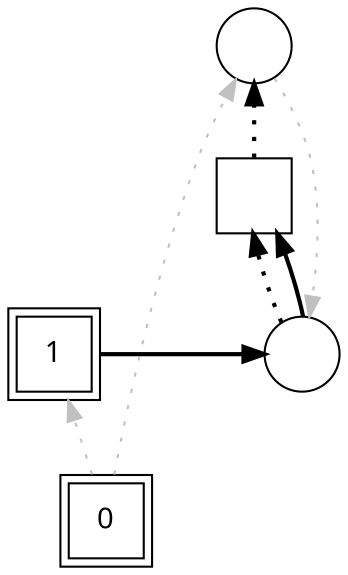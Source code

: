 digraph G {
rankdir = BT;
Node [ fontname="Apple Symbols"];
Player		[ label="1" shape=square peripheries=2];
Ground		[ label="0" shape=square peripheries=2];
Sausage0		[ label="" shape=circle];
Sausage1		[ label="" shape=circle];
Island		[ label="" shape=square];
{rank=same; Player,Sausage0};
	"Ground" -> "Player" [style=dotted color="gray"];
	"Player" -> "Sausage0" [constraint=false  penwidth=2];
	"Sausage1" -> "Sausage0" [style=dotted color="gray"];
	"Sausage0" -> "Island" [style=dotted  penwidth=2];
	"Sausage0" -> "Island" [constraint=false  penwidth=2];
	"Ground" -> "Sausage1" [style=dotted color="gray"];
	"Island" -> "Sausage1" [style=dotted  penwidth=2];
}